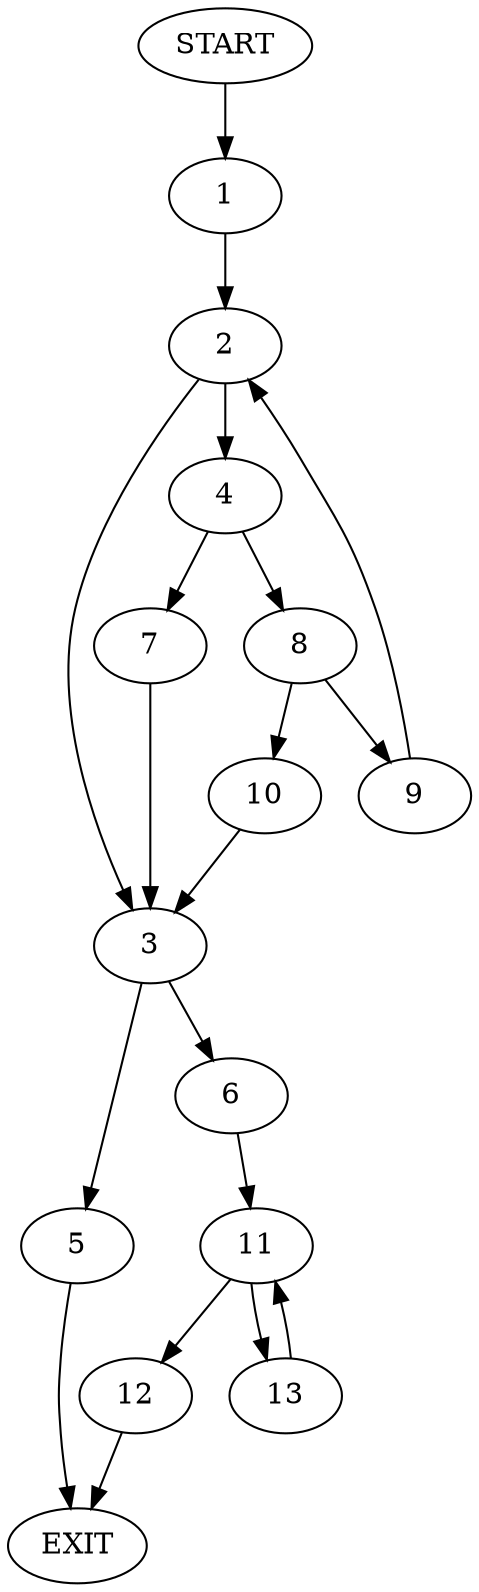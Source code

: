 digraph {
0 [label="START"]
14 [label="EXIT"]
0 -> 1
1 -> 2
2 -> 3
2 -> 4
3 -> 5
3 -> 6
4 -> 7
4 -> 8
7 -> 3
8 -> 9
8 -> 10
9 -> 2
10 -> 3
6 -> 11
5 -> 14
11 -> 12
11 -> 13
12 -> 14
13 -> 11
}
